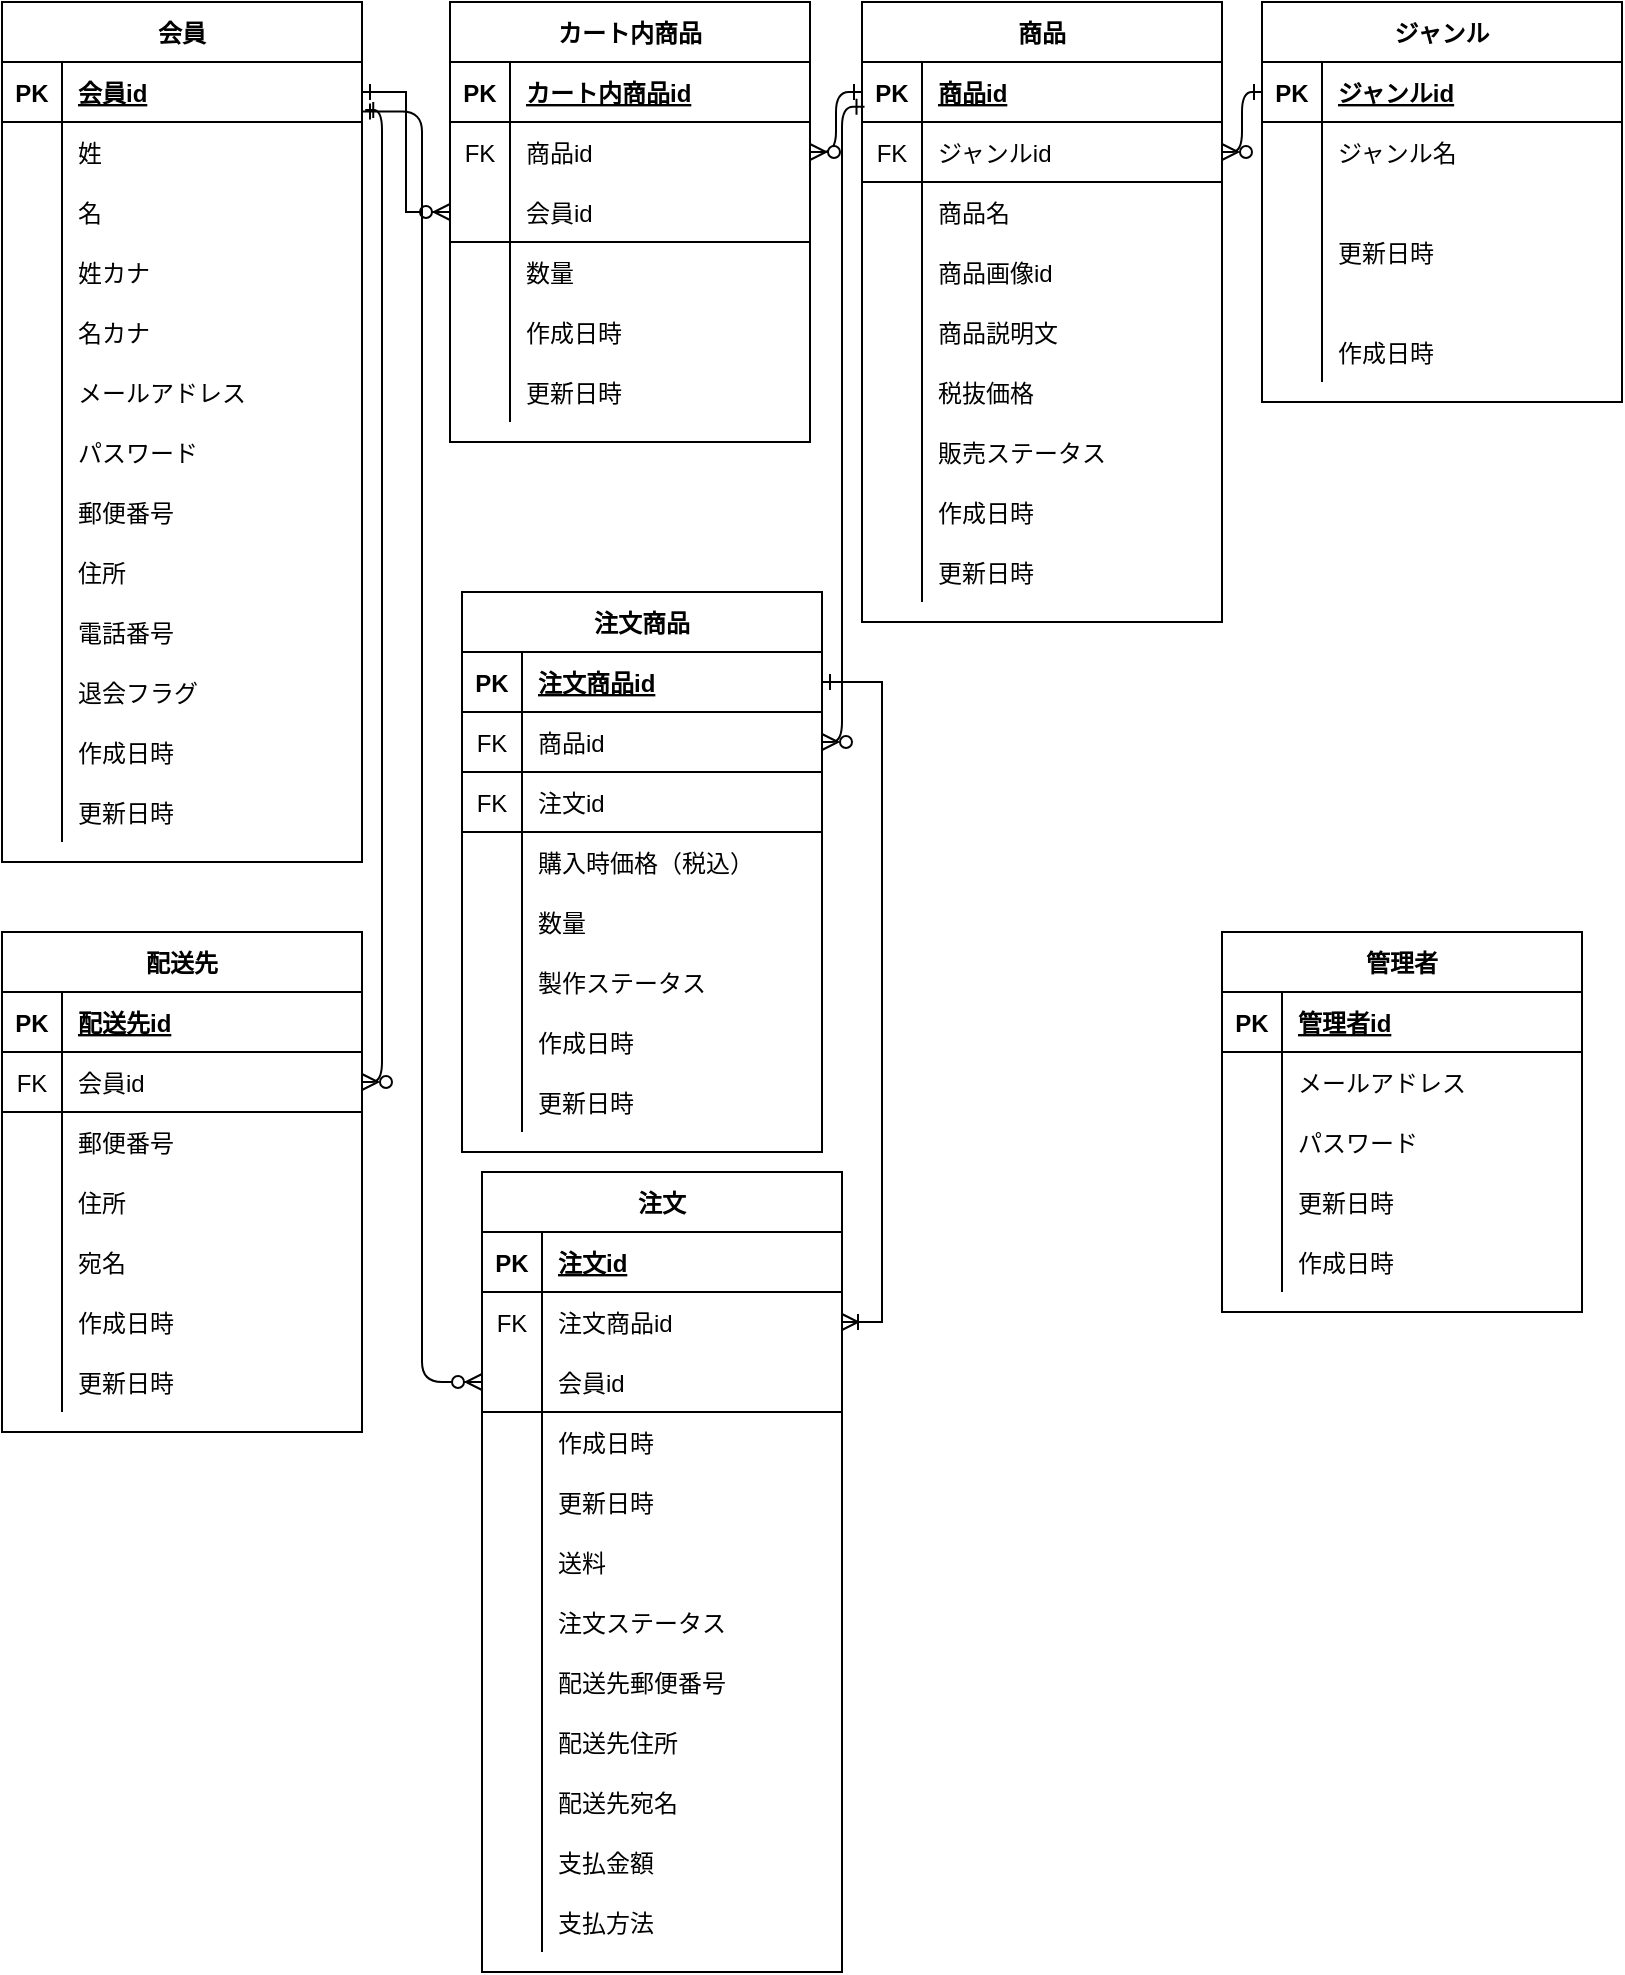 <mxfile version="14.8.6" type="github">
  <diagram id="K5lIXUT32p8uXnv0bPLn" name="Page-1">
    <mxGraphModel dx="1038" dy="547" grid="1" gridSize="10" guides="1" tooltips="1" connect="1" arrows="1" fold="1" page="1" pageScale="1" pageWidth="827" pageHeight="1169" math="0" shadow="0">
      <root>
        <mxCell id="0" />
        <mxCell id="1" parent="0" />
        <mxCell id="VPEwx-q7KFhS5goN6XgM-53" value="会員" style="shape=table;startSize=30;container=1;collapsible=1;childLayout=tableLayout;fixedRows=1;rowLines=0;fontStyle=1;align=center;resizeLast=1;" parent="1" vertex="1">
          <mxGeometry x="10" y="25" width="180" height="430" as="geometry" />
        </mxCell>
        <mxCell id="VPEwx-q7KFhS5goN6XgM-54" value="" style="shape=partialRectangle;collapsible=0;dropTarget=0;pointerEvents=0;fillColor=none;top=0;left=0;bottom=1;right=0;points=[[0,0.5],[1,0.5]];portConstraint=eastwest;" parent="VPEwx-q7KFhS5goN6XgM-53" vertex="1">
          <mxGeometry y="30" width="180" height="30" as="geometry" />
        </mxCell>
        <mxCell id="VPEwx-q7KFhS5goN6XgM-55" value="PK" style="shape=partialRectangle;connectable=0;fillColor=none;top=0;left=0;bottom=0;right=0;fontStyle=1;overflow=hidden;" parent="VPEwx-q7KFhS5goN6XgM-54" vertex="1">
          <mxGeometry width="30" height="30" as="geometry" />
        </mxCell>
        <mxCell id="VPEwx-q7KFhS5goN6XgM-56" value="会員id" style="shape=partialRectangle;connectable=0;fillColor=none;top=0;left=0;bottom=0;right=0;align=left;spacingLeft=6;fontStyle=5;overflow=hidden;" parent="VPEwx-q7KFhS5goN6XgM-54" vertex="1">
          <mxGeometry x="30" width="150" height="30" as="geometry" />
        </mxCell>
        <mxCell id="VPEwx-q7KFhS5goN6XgM-57" value="" style="shape=partialRectangle;collapsible=0;dropTarget=0;pointerEvents=0;fillColor=none;top=0;left=0;bottom=0;right=0;points=[[0,0.5],[1,0.5]];portConstraint=eastwest;" parent="VPEwx-q7KFhS5goN6XgM-53" vertex="1">
          <mxGeometry y="60" width="180" height="30" as="geometry" />
        </mxCell>
        <mxCell id="VPEwx-q7KFhS5goN6XgM-58" value="" style="shape=partialRectangle;connectable=0;fillColor=none;top=0;left=0;bottom=0;right=0;editable=1;overflow=hidden;" parent="VPEwx-q7KFhS5goN6XgM-57" vertex="1">
          <mxGeometry width="30" height="30" as="geometry" />
        </mxCell>
        <mxCell id="VPEwx-q7KFhS5goN6XgM-59" value="姓" style="shape=partialRectangle;connectable=0;fillColor=none;top=0;left=0;bottom=0;right=0;align=left;spacingLeft=6;overflow=hidden;" parent="VPEwx-q7KFhS5goN6XgM-57" vertex="1">
          <mxGeometry x="30" width="150" height="30" as="geometry" />
        </mxCell>
        <mxCell id="VPEwx-q7KFhS5goN6XgM-60" value="" style="shape=partialRectangle;collapsible=0;dropTarget=0;pointerEvents=0;fillColor=none;top=0;left=0;bottom=0;right=0;points=[[0,0.5],[1,0.5]];portConstraint=eastwest;" parent="VPEwx-q7KFhS5goN6XgM-53" vertex="1">
          <mxGeometry y="90" width="180" height="30" as="geometry" />
        </mxCell>
        <mxCell id="VPEwx-q7KFhS5goN6XgM-61" value="" style="shape=partialRectangle;connectable=0;fillColor=none;top=0;left=0;bottom=0;right=0;editable=1;overflow=hidden;" parent="VPEwx-q7KFhS5goN6XgM-60" vertex="1">
          <mxGeometry width="30" height="30" as="geometry" />
        </mxCell>
        <mxCell id="VPEwx-q7KFhS5goN6XgM-62" value="名" style="shape=partialRectangle;connectable=0;fillColor=none;top=0;left=0;bottom=0;right=0;align=left;spacingLeft=6;overflow=hidden;" parent="VPEwx-q7KFhS5goN6XgM-60" vertex="1">
          <mxGeometry x="30" width="150" height="30" as="geometry" />
        </mxCell>
        <mxCell id="VPEwx-q7KFhS5goN6XgM-44" value="" style="shape=partialRectangle;collapsible=0;dropTarget=0;pointerEvents=0;fillColor=none;top=0;left=0;bottom=0;right=0;points=[[0,0.5],[1,0.5]];portConstraint=eastwest;" parent="VPEwx-q7KFhS5goN6XgM-53" vertex="1">
          <mxGeometry y="120" width="180" height="30" as="geometry" />
        </mxCell>
        <mxCell id="VPEwx-q7KFhS5goN6XgM-45" value="" style="shape=partialRectangle;connectable=0;fillColor=none;top=0;left=0;bottom=0;right=0;editable=1;overflow=hidden;" parent="VPEwx-q7KFhS5goN6XgM-44" vertex="1">
          <mxGeometry width="30" height="30" as="geometry" />
        </mxCell>
        <mxCell id="VPEwx-q7KFhS5goN6XgM-46" value="姓カナ" style="shape=partialRectangle;connectable=0;fillColor=none;top=0;left=0;bottom=0;right=0;align=left;spacingLeft=6;overflow=hidden;" parent="VPEwx-q7KFhS5goN6XgM-44" vertex="1">
          <mxGeometry x="30" width="150" height="30" as="geometry" />
        </mxCell>
        <mxCell id="VPEwx-q7KFhS5goN6XgM-47" value="" style="shape=partialRectangle;collapsible=0;dropTarget=0;pointerEvents=0;fillColor=none;top=0;left=0;bottom=0;right=0;points=[[0,0.5],[1,0.5]];portConstraint=eastwest;" parent="VPEwx-q7KFhS5goN6XgM-53" vertex="1">
          <mxGeometry y="150" width="180" height="30" as="geometry" />
        </mxCell>
        <mxCell id="VPEwx-q7KFhS5goN6XgM-48" value="" style="shape=partialRectangle;connectable=0;fillColor=none;top=0;left=0;bottom=0;right=0;editable=1;overflow=hidden;" parent="VPEwx-q7KFhS5goN6XgM-47" vertex="1">
          <mxGeometry width="30" height="30" as="geometry" />
        </mxCell>
        <mxCell id="VPEwx-q7KFhS5goN6XgM-49" value="名カナ" style="shape=partialRectangle;connectable=0;fillColor=none;top=0;left=0;bottom=0;right=0;align=left;spacingLeft=6;overflow=hidden;" parent="VPEwx-q7KFhS5goN6XgM-47" vertex="1">
          <mxGeometry x="30" width="150" height="30" as="geometry" />
        </mxCell>
        <mxCell id="VPEwx-q7KFhS5goN6XgM-50" value="" style="shape=partialRectangle;collapsible=0;dropTarget=0;pointerEvents=0;fillColor=none;top=0;left=0;bottom=0;right=0;points=[[0,0.5],[1,0.5]];portConstraint=eastwest;" parent="VPEwx-q7KFhS5goN6XgM-53" vertex="1">
          <mxGeometry y="180" width="180" height="30" as="geometry" />
        </mxCell>
        <mxCell id="VPEwx-q7KFhS5goN6XgM-51" value="" style="shape=partialRectangle;connectable=0;fillColor=none;top=0;left=0;bottom=0;right=0;editable=1;overflow=hidden;" parent="VPEwx-q7KFhS5goN6XgM-50" vertex="1">
          <mxGeometry width="30" height="30" as="geometry" />
        </mxCell>
        <mxCell id="VPEwx-q7KFhS5goN6XgM-52" value="メールアドレス" style="shape=partialRectangle;connectable=0;fillColor=none;top=0;left=0;bottom=0;right=0;align=left;spacingLeft=6;overflow=hidden;" parent="VPEwx-q7KFhS5goN6XgM-50" vertex="1">
          <mxGeometry x="30" width="150" height="30" as="geometry" />
        </mxCell>
        <mxCell id="VPEwx-q7KFhS5goN6XgM-218" style="shape=partialRectangle;collapsible=0;dropTarget=0;pointerEvents=0;fillColor=none;top=0;left=0;bottom=0;right=0;points=[[0,0.5],[1,0.5]];portConstraint=eastwest;" parent="VPEwx-q7KFhS5goN6XgM-53" vertex="1">
          <mxGeometry y="210" width="180" height="30" as="geometry" />
        </mxCell>
        <mxCell id="VPEwx-q7KFhS5goN6XgM-219" style="shape=partialRectangle;connectable=0;fillColor=none;top=0;left=0;bottom=0;right=0;editable=1;overflow=hidden;" parent="VPEwx-q7KFhS5goN6XgM-218" vertex="1">
          <mxGeometry width="30" height="30" as="geometry" />
        </mxCell>
        <mxCell id="VPEwx-q7KFhS5goN6XgM-220" value="パスワード" style="shape=partialRectangle;connectable=0;fillColor=none;top=0;left=0;bottom=0;right=0;align=left;spacingLeft=6;overflow=hidden;" parent="VPEwx-q7KFhS5goN6XgM-218" vertex="1">
          <mxGeometry x="30" width="150" height="30" as="geometry" />
        </mxCell>
        <mxCell id="VPEwx-q7KFhS5goN6XgM-215" style="shape=partialRectangle;collapsible=0;dropTarget=0;pointerEvents=0;fillColor=none;top=0;left=0;bottom=0;right=0;points=[[0,0.5],[1,0.5]];portConstraint=eastwest;" parent="VPEwx-q7KFhS5goN6XgM-53" vertex="1">
          <mxGeometry y="240" width="180" height="30" as="geometry" />
        </mxCell>
        <mxCell id="VPEwx-q7KFhS5goN6XgM-216" style="shape=partialRectangle;connectable=0;fillColor=none;top=0;left=0;bottom=0;right=0;editable=1;overflow=hidden;" parent="VPEwx-q7KFhS5goN6XgM-215" vertex="1">
          <mxGeometry width="30" height="30" as="geometry" />
        </mxCell>
        <mxCell id="VPEwx-q7KFhS5goN6XgM-217" value="郵便番号" style="shape=partialRectangle;connectable=0;fillColor=none;top=0;left=0;bottom=0;right=0;align=left;spacingLeft=6;overflow=hidden;" parent="VPEwx-q7KFhS5goN6XgM-215" vertex="1">
          <mxGeometry x="30" width="150" height="30" as="geometry" />
        </mxCell>
        <mxCell id="VPEwx-q7KFhS5goN6XgM-212" style="shape=partialRectangle;collapsible=0;dropTarget=0;pointerEvents=0;fillColor=none;top=0;left=0;bottom=0;right=0;points=[[0,0.5],[1,0.5]];portConstraint=eastwest;" parent="VPEwx-q7KFhS5goN6XgM-53" vertex="1">
          <mxGeometry y="270" width="180" height="30" as="geometry" />
        </mxCell>
        <mxCell id="VPEwx-q7KFhS5goN6XgM-213" style="shape=partialRectangle;connectable=0;fillColor=none;top=0;left=0;bottom=0;right=0;editable=1;overflow=hidden;" parent="VPEwx-q7KFhS5goN6XgM-212" vertex="1">
          <mxGeometry width="30" height="30" as="geometry" />
        </mxCell>
        <mxCell id="VPEwx-q7KFhS5goN6XgM-214" value="住所" style="shape=partialRectangle;connectable=0;fillColor=none;top=0;left=0;bottom=0;right=0;align=left;spacingLeft=6;overflow=hidden;" parent="VPEwx-q7KFhS5goN6XgM-212" vertex="1">
          <mxGeometry x="30" width="150" height="30" as="geometry" />
        </mxCell>
        <mxCell id="VPEwx-q7KFhS5goN6XgM-221" style="shape=partialRectangle;collapsible=0;dropTarget=0;pointerEvents=0;fillColor=none;top=0;left=0;bottom=0;right=0;points=[[0,0.5],[1,0.5]];portConstraint=eastwest;" parent="VPEwx-q7KFhS5goN6XgM-53" vertex="1">
          <mxGeometry y="300" width="180" height="30" as="geometry" />
        </mxCell>
        <mxCell id="VPEwx-q7KFhS5goN6XgM-222" style="shape=partialRectangle;connectable=0;fillColor=none;top=0;left=0;bottom=0;right=0;editable=1;overflow=hidden;" parent="VPEwx-q7KFhS5goN6XgM-221" vertex="1">
          <mxGeometry width="30" height="30" as="geometry" />
        </mxCell>
        <mxCell id="VPEwx-q7KFhS5goN6XgM-223" value="電話番号" style="shape=partialRectangle;connectable=0;fillColor=none;top=0;left=0;bottom=0;right=0;align=left;spacingLeft=6;overflow=hidden;" parent="VPEwx-q7KFhS5goN6XgM-221" vertex="1">
          <mxGeometry x="30" width="150" height="30" as="geometry" />
        </mxCell>
        <mxCell id="VPEwx-q7KFhS5goN6XgM-63" value="" style="shape=partialRectangle;collapsible=0;dropTarget=0;pointerEvents=0;fillColor=none;top=0;left=0;bottom=0;right=0;points=[[0,0.5],[1,0.5]];portConstraint=eastwest;" parent="VPEwx-q7KFhS5goN6XgM-53" vertex="1">
          <mxGeometry y="330" width="180" height="30" as="geometry" />
        </mxCell>
        <mxCell id="VPEwx-q7KFhS5goN6XgM-64" value="" style="shape=partialRectangle;connectable=0;fillColor=none;top=0;left=0;bottom=0;right=0;editable=1;overflow=hidden;" parent="VPEwx-q7KFhS5goN6XgM-63" vertex="1">
          <mxGeometry width="30" height="30" as="geometry" />
        </mxCell>
        <mxCell id="VPEwx-q7KFhS5goN6XgM-65" value="退会フラグ" style="shape=partialRectangle;connectable=0;fillColor=none;top=0;left=0;bottom=0;right=0;align=left;spacingLeft=6;overflow=hidden;" parent="VPEwx-q7KFhS5goN6XgM-63" vertex="1">
          <mxGeometry x="30" width="150" height="30" as="geometry" />
        </mxCell>
        <mxCell id="VPEwx-q7KFhS5goN6XgM-224" style="shape=partialRectangle;collapsible=0;dropTarget=0;pointerEvents=0;fillColor=none;top=0;left=0;bottom=0;right=0;points=[[0,0.5],[1,0.5]];portConstraint=eastwest;" parent="VPEwx-q7KFhS5goN6XgM-53" vertex="1">
          <mxGeometry y="360" width="180" height="30" as="geometry" />
        </mxCell>
        <mxCell id="VPEwx-q7KFhS5goN6XgM-225" style="shape=partialRectangle;connectable=0;fillColor=none;top=0;left=0;bottom=0;right=0;editable=1;overflow=hidden;" parent="VPEwx-q7KFhS5goN6XgM-224" vertex="1">
          <mxGeometry width="30" height="30" as="geometry" />
        </mxCell>
        <mxCell id="VPEwx-q7KFhS5goN6XgM-226" value="作成日時" style="shape=partialRectangle;connectable=0;fillColor=none;top=0;left=0;bottom=0;right=0;align=left;spacingLeft=6;overflow=hidden;" parent="VPEwx-q7KFhS5goN6XgM-224" vertex="1">
          <mxGeometry x="30" width="150" height="30" as="geometry" />
        </mxCell>
        <mxCell id="VPEwx-q7KFhS5goN6XgM-227" style="shape=partialRectangle;collapsible=0;dropTarget=0;pointerEvents=0;fillColor=none;top=0;left=0;bottom=0;right=0;points=[[0,0.5],[1,0.5]];portConstraint=eastwest;" parent="VPEwx-q7KFhS5goN6XgM-53" vertex="1">
          <mxGeometry y="390" width="180" height="30" as="geometry" />
        </mxCell>
        <mxCell id="VPEwx-q7KFhS5goN6XgM-228" style="shape=partialRectangle;connectable=0;fillColor=none;top=0;left=0;bottom=0;right=0;editable=1;overflow=hidden;" parent="VPEwx-q7KFhS5goN6XgM-227" vertex="1">
          <mxGeometry width="30" height="30" as="geometry" />
        </mxCell>
        <mxCell id="VPEwx-q7KFhS5goN6XgM-229" value="更新日時" style="shape=partialRectangle;connectable=0;fillColor=none;top=0;left=0;bottom=0;right=0;align=left;spacingLeft=6;overflow=hidden;" parent="VPEwx-q7KFhS5goN6XgM-227" vertex="1">
          <mxGeometry x="30" width="150" height="30" as="geometry" />
        </mxCell>
        <mxCell id="VPEwx-q7KFhS5goN6XgM-105" value="配送先" style="shape=table;startSize=30;container=1;collapsible=1;childLayout=tableLayout;fixedRows=1;rowLines=0;fontStyle=1;align=center;resizeLast=1;" parent="1" vertex="1">
          <mxGeometry x="10" y="490" width="180" height="250" as="geometry" />
        </mxCell>
        <mxCell id="VPEwx-q7KFhS5goN6XgM-106" value="" style="shape=partialRectangle;collapsible=0;dropTarget=0;pointerEvents=0;fillColor=none;top=0;left=0;bottom=1;right=0;points=[[0,0.5],[1,0.5]];portConstraint=eastwest;" parent="VPEwx-q7KFhS5goN6XgM-105" vertex="1">
          <mxGeometry y="30" width="180" height="30" as="geometry" />
        </mxCell>
        <mxCell id="VPEwx-q7KFhS5goN6XgM-107" value="PK" style="shape=partialRectangle;connectable=0;fillColor=none;top=0;left=0;bottom=0;right=0;fontStyle=1;overflow=hidden;" parent="VPEwx-q7KFhS5goN6XgM-106" vertex="1">
          <mxGeometry width="30" height="30" as="geometry" />
        </mxCell>
        <mxCell id="VPEwx-q7KFhS5goN6XgM-108" value="配送先id" style="shape=partialRectangle;connectable=0;fillColor=none;top=0;left=0;bottom=0;right=0;align=left;spacingLeft=6;fontStyle=5;overflow=hidden;" parent="VPEwx-q7KFhS5goN6XgM-106" vertex="1">
          <mxGeometry x="30" width="150" height="30" as="geometry" />
        </mxCell>
        <mxCell id="VPEwx-q7KFhS5goN6XgM-240" value="" style="shape=partialRectangle;collapsible=0;dropTarget=0;pointerEvents=0;fillColor=none;top=0;left=0;bottom=1;right=0;points=[[0,0.5],[1,0.5]];portConstraint=eastwest;" parent="VPEwx-q7KFhS5goN6XgM-105" vertex="1">
          <mxGeometry y="60" width="180" height="30" as="geometry" />
        </mxCell>
        <mxCell id="VPEwx-q7KFhS5goN6XgM-241" value="FK" style="shape=partialRectangle;connectable=0;fillColor=none;top=0;left=0;bottom=0;right=0;fontStyle=0;overflow=hidden;" parent="VPEwx-q7KFhS5goN6XgM-240" vertex="1">
          <mxGeometry width="30" height="30" as="geometry" />
        </mxCell>
        <mxCell id="VPEwx-q7KFhS5goN6XgM-242" value="会員id" style="shape=partialRectangle;connectable=0;fillColor=none;top=0;left=0;bottom=0;right=0;align=left;spacingLeft=6;fontStyle=0;overflow=hidden;" parent="VPEwx-q7KFhS5goN6XgM-240" vertex="1">
          <mxGeometry x="30" width="150" height="30" as="geometry" />
        </mxCell>
        <mxCell id="VPEwx-q7KFhS5goN6XgM-243" value="" style="shape=partialRectangle;collapsible=0;dropTarget=0;pointerEvents=0;fillColor=none;top=0;left=0;bottom=0;right=0;points=[[0,0.5],[1,0.5]];portConstraint=eastwest;" parent="VPEwx-q7KFhS5goN6XgM-105" vertex="1">
          <mxGeometry y="90" width="180" height="30" as="geometry" />
        </mxCell>
        <mxCell id="VPEwx-q7KFhS5goN6XgM-244" value="" style="shape=partialRectangle;connectable=0;fillColor=none;top=0;left=0;bottom=0;right=0;editable=1;overflow=hidden;" parent="VPEwx-q7KFhS5goN6XgM-243" vertex="1">
          <mxGeometry width="30" height="30" as="geometry" />
        </mxCell>
        <mxCell id="VPEwx-q7KFhS5goN6XgM-245" value="郵便番号" style="shape=partialRectangle;connectable=0;fillColor=none;top=0;left=0;bottom=0;right=0;align=left;spacingLeft=6;overflow=hidden;" parent="VPEwx-q7KFhS5goN6XgM-243" vertex="1">
          <mxGeometry x="30" width="150" height="30" as="geometry" />
        </mxCell>
        <mxCell id="VPEwx-q7KFhS5goN6XgM-246" value="" style="shape=partialRectangle;collapsible=0;dropTarget=0;pointerEvents=0;fillColor=none;top=0;left=0;bottom=0;right=0;points=[[0,0.5],[1,0.5]];portConstraint=eastwest;" parent="VPEwx-q7KFhS5goN6XgM-105" vertex="1">
          <mxGeometry y="120" width="180" height="30" as="geometry" />
        </mxCell>
        <mxCell id="VPEwx-q7KFhS5goN6XgM-247" value="" style="shape=partialRectangle;connectable=0;fillColor=none;top=0;left=0;bottom=0;right=0;editable=1;overflow=hidden;" parent="VPEwx-q7KFhS5goN6XgM-246" vertex="1">
          <mxGeometry width="30" height="30" as="geometry" />
        </mxCell>
        <mxCell id="VPEwx-q7KFhS5goN6XgM-248" value="住所" style="shape=partialRectangle;connectable=0;fillColor=none;top=0;left=0;bottom=0;right=0;align=left;spacingLeft=6;overflow=hidden;" parent="VPEwx-q7KFhS5goN6XgM-246" vertex="1">
          <mxGeometry x="30" width="150" height="30" as="geometry" />
        </mxCell>
        <mxCell id="VPEwx-q7KFhS5goN6XgM-249" value="" style="shape=partialRectangle;collapsible=0;dropTarget=0;pointerEvents=0;fillColor=none;top=0;left=0;bottom=0;right=0;points=[[0,0.5],[1,0.5]];portConstraint=eastwest;" parent="VPEwx-q7KFhS5goN6XgM-105" vertex="1">
          <mxGeometry y="150" width="180" height="30" as="geometry" />
        </mxCell>
        <mxCell id="VPEwx-q7KFhS5goN6XgM-250" value="" style="shape=partialRectangle;connectable=0;fillColor=none;top=0;left=0;bottom=0;right=0;editable=1;overflow=hidden;" parent="VPEwx-q7KFhS5goN6XgM-249" vertex="1">
          <mxGeometry width="30" height="30" as="geometry" />
        </mxCell>
        <mxCell id="VPEwx-q7KFhS5goN6XgM-251" value="宛名" style="shape=partialRectangle;connectable=0;fillColor=none;top=0;left=0;bottom=0;right=0;align=left;spacingLeft=6;overflow=hidden;" parent="VPEwx-q7KFhS5goN6XgM-249" vertex="1">
          <mxGeometry x="30" width="150" height="30" as="geometry" />
        </mxCell>
        <mxCell id="VPEwx-q7KFhS5goN6XgM-112" value="" style="shape=partialRectangle;collapsible=0;dropTarget=0;pointerEvents=0;fillColor=none;top=0;left=0;bottom=0;right=0;points=[[0,0.5],[1,0.5]];portConstraint=eastwest;" parent="VPEwx-q7KFhS5goN6XgM-105" vertex="1">
          <mxGeometry y="180" width="180" height="30" as="geometry" />
        </mxCell>
        <mxCell id="VPEwx-q7KFhS5goN6XgM-113" value="" style="shape=partialRectangle;connectable=0;fillColor=none;top=0;left=0;bottom=0;right=0;editable=1;overflow=hidden;" parent="VPEwx-q7KFhS5goN6XgM-112" vertex="1">
          <mxGeometry width="30" height="30" as="geometry" />
        </mxCell>
        <mxCell id="VPEwx-q7KFhS5goN6XgM-114" value="作成日時" style="shape=partialRectangle;connectable=0;fillColor=none;top=0;left=0;bottom=0;right=0;align=left;spacingLeft=6;overflow=hidden;" parent="VPEwx-q7KFhS5goN6XgM-112" vertex="1">
          <mxGeometry x="30" width="150" height="30" as="geometry" />
        </mxCell>
        <mxCell id="VPEwx-q7KFhS5goN6XgM-115" value="" style="shape=partialRectangle;collapsible=0;dropTarget=0;pointerEvents=0;fillColor=none;top=0;left=0;bottom=0;right=0;points=[[0,0.5],[1,0.5]];portConstraint=eastwest;" parent="VPEwx-q7KFhS5goN6XgM-105" vertex="1">
          <mxGeometry y="210" width="180" height="30" as="geometry" />
        </mxCell>
        <mxCell id="VPEwx-q7KFhS5goN6XgM-116" value="" style="shape=partialRectangle;connectable=0;fillColor=none;top=0;left=0;bottom=0;right=0;editable=1;overflow=hidden;" parent="VPEwx-q7KFhS5goN6XgM-115" vertex="1">
          <mxGeometry width="30" height="30" as="geometry" />
        </mxCell>
        <mxCell id="VPEwx-q7KFhS5goN6XgM-117" value="更新日時" style="shape=partialRectangle;connectable=0;fillColor=none;top=0;left=0;bottom=0;right=0;align=left;spacingLeft=6;overflow=hidden;" parent="VPEwx-q7KFhS5goN6XgM-115" vertex="1">
          <mxGeometry x="30" width="150" height="30" as="geometry" />
        </mxCell>
        <mxCell id="VPEwx-q7KFhS5goN6XgM-131" value="管理者" style="shape=table;startSize=30;container=1;collapsible=1;childLayout=tableLayout;fixedRows=1;rowLines=0;fontStyle=1;align=center;resizeLast=1;" parent="1" vertex="1">
          <mxGeometry x="620" y="490" width="180" height="190" as="geometry" />
        </mxCell>
        <mxCell id="VPEwx-q7KFhS5goN6XgM-132" value="" style="shape=partialRectangle;collapsible=0;dropTarget=0;pointerEvents=0;fillColor=none;top=0;left=0;bottom=1;right=0;points=[[0,0.5],[1,0.5]];portConstraint=eastwest;" parent="VPEwx-q7KFhS5goN6XgM-131" vertex="1">
          <mxGeometry y="30" width="180" height="30" as="geometry" />
        </mxCell>
        <mxCell id="VPEwx-q7KFhS5goN6XgM-133" value="PK" style="shape=partialRectangle;connectable=0;fillColor=none;top=0;left=0;bottom=0;right=0;fontStyle=1;overflow=hidden;" parent="VPEwx-q7KFhS5goN6XgM-132" vertex="1">
          <mxGeometry width="30" height="30" as="geometry" />
        </mxCell>
        <mxCell id="VPEwx-q7KFhS5goN6XgM-134" value="管理者id" style="shape=partialRectangle;connectable=0;fillColor=none;top=0;left=0;bottom=0;right=0;align=left;spacingLeft=6;fontStyle=5;overflow=hidden;" parent="VPEwx-q7KFhS5goN6XgM-132" vertex="1">
          <mxGeometry x="30" width="150" height="30" as="geometry" />
        </mxCell>
        <mxCell id="VPEwx-q7KFhS5goN6XgM-135" value="" style="shape=partialRectangle;collapsible=0;dropTarget=0;pointerEvents=0;fillColor=none;top=0;left=0;bottom=0;right=0;points=[[0,0.5],[1,0.5]];portConstraint=eastwest;" parent="VPEwx-q7KFhS5goN6XgM-131" vertex="1">
          <mxGeometry y="60" width="180" height="30" as="geometry" />
        </mxCell>
        <mxCell id="VPEwx-q7KFhS5goN6XgM-136" value="" style="shape=partialRectangle;connectable=0;fillColor=none;top=0;left=0;bottom=0;right=0;editable=1;overflow=hidden;" parent="VPEwx-q7KFhS5goN6XgM-135" vertex="1">
          <mxGeometry width="30" height="30" as="geometry" />
        </mxCell>
        <mxCell id="VPEwx-q7KFhS5goN6XgM-137" value="メールアドレス" style="shape=partialRectangle;connectable=0;fillColor=none;top=0;left=0;bottom=0;right=0;align=left;spacingLeft=6;overflow=hidden;" parent="VPEwx-q7KFhS5goN6XgM-135" vertex="1">
          <mxGeometry x="30" width="150" height="30" as="geometry" />
        </mxCell>
        <mxCell id="VPEwx-q7KFhS5goN6XgM-138" value="" style="shape=partialRectangle;collapsible=0;dropTarget=0;pointerEvents=0;fillColor=none;top=0;left=0;bottom=0;right=0;points=[[0,0.5],[1,0.5]];portConstraint=eastwest;" parent="VPEwx-q7KFhS5goN6XgM-131" vertex="1">
          <mxGeometry y="90" width="180" height="30" as="geometry" />
        </mxCell>
        <mxCell id="VPEwx-q7KFhS5goN6XgM-139" value="" style="shape=partialRectangle;connectable=0;fillColor=none;top=0;left=0;bottom=0;right=0;editable=1;overflow=hidden;" parent="VPEwx-q7KFhS5goN6XgM-138" vertex="1">
          <mxGeometry width="30" height="30" as="geometry" />
        </mxCell>
        <mxCell id="VPEwx-q7KFhS5goN6XgM-140" value="パスワード" style="shape=partialRectangle;connectable=0;fillColor=none;top=0;left=0;bottom=0;right=0;align=left;spacingLeft=6;overflow=hidden;" parent="VPEwx-q7KFhS5goN6XgM-138" vertex="1">
          <mxGeometry x="30" width="150" height="30" as="geometry" />
        </mxCell>
        <mxCell id="VPEwx-q7KFhS5goN6XgM-141" value="" style="shape=partialRectangle;collapsible=0;dropTarget=0;pointerEvents=0;fillColor=none;top=0;left=0;bottom=0;right=0;points=[[0,0.5],[1,0.5]];portConstraint=eastwest;" parent="VPEwx-q7KFhS5goN6XgM-131" vertex="1">
          <mxGeometry y="120" width="180" height="30" as="geometry" />
        </mxCell>
        <mxCell id="VPEwx-q7KFhS5goN6XgM-142" value="" style="shape=partialRectangle;connectable=0;fillColor=none;top=0;left=0;bottom=0;right=0;editable=1;overflow=hidden;" parent="VPEwx-q7KFhS5goN6XgM-141" vertex="1">
          <mxGeometry width="30" height="30" as="geometry" />
        </mxCell>
        <mxCell id="VPEwx-q7KFhS5goN6XgM-143" value="更新日時" style="shape=partialRectangle;connectable=0;fillColor=none;top=0;left=0;bottom=0;right=0;align=left;spacingLeft=6;overflow=hidden;" parent="VPEwx-q7KFhS5goN6XgM-141" vertex="1">
          <mxGeometry x="30" width="150" height="30" as="geometry" />
        </mxCell>
        <mxCell id="VPEwx-q7KFhS5goN6XgM-236" style="shape=partialRectangle;collapsible=0;dropTarget=0;pointerEvents=0;fillColor=none;top=0;left=0;bottom=0;right=0;points=[[0,0.5],[1,0.5]];portConstraint=eastwest;" parent="VPEwx-q7KFhS5goN6XgM-131" vertex="1">
          <mxGeometry y="150" width="180" height="30" as="geometry" />
        </mxCell>
        <mxCell id="VPEwx-q7KFhS5goN6XgM-237" style="shape=partialRectangle;connectable=0;fillColor=none;top=0;left=0;bottom=0;right=0;editable=1;overflow=hidden;" parent="VPEwx-q7KFhS5goN6XgM-236" vertex="1">
          <mxGeometry width="30" height="30" as="geometry" />
        </mxCell>
        <mxCell id="VPEwx-q7KFhS5goN6XgM-238" value="作成日時" style="shape=partialRectangle;connectable=0;fillColor=none;top=0;left=0;bottom=0;right=0;align=left;spacingLeft=6;overflow=hidden;" parent="VPEwx-q7KFhS5goN6XgM-236" vertex="1">
          <mxGeometry x="30" width="150" height="30" as="geometry" />
        </mxCell>
        <mxCell id="VPEwx-q7KFhS5goN6XgM-157" value="注文" style="shape=table;startSize=30;container=1;collapsible=1;childLayout=tableLayout;fixedRows=1;rowLines=0;fontStyle=1;align=center;resizeLast=1;" parent="1" vertex="1">
          <mxGeometry x="250" y="610" width="180" height="400" as="geometry" />
        </mxCell>
        <mxCell id="VPEwx-q7KFhS5goN6XgM-158" value="" style="shape=partialRectangle;collapsible=0;dropTarget=0;pointerEvents=0;fillColor=none;top=0;left=0;bottom=1;right=0;points=[[0,0.5],[1,0.5]];portConstraint=eastwest;" parent="VPEwx-q7KFhS5goN6XgM-157" vertex="1">
          <mxGeometry y="30" width="180" height="30" as="geometry" />
        </mxCell>
        <mxCell id="VPEwx-q7KFhS5goN6XgM-159" value="PK" style="shape=partialRectangle;connectable=0;fillColor=none;top=0;left=0;bottom=0;right=0;fontStyle=1;overflow=hidden;" parent="VPEwx-q7KFhS5goN6XgM-158" vertex="1">
          <mxGeometry width="30" height="30" as="geometry" />
        </mxCell>
        <mxCell id="VPEwx-q7KFhS5goN6XgM-160" value="注文id" style="shape=partialRectangle;connectable=0;fillColor=none;top=0;left=0;bottom=0;right=0;align=left;spacingLeft=6;fontStyle=5;overflow=hidden;" parent="VPEwx-q7KFhS5goN6XgM-158" vertex="1">
          <mxGeometry x="30" width="150" height="30" as="geometry" />
        </mxCell>
        <mxCell id="VPEwx-q7KFhS5goN6XgM-268" style="shape=partialRectangle;collapsible=0;dropTarget=0;pointerEvents=0;fillColor=none;top=0;left=0;bottom=0;right=0;points=[[0,0.5],[1,0.5]];portConstraint=eastwest;" parent="VPEwx-q7KFhS5goN6XgM-157" vertex="1">
          <mxGeometry y="60" width="180" height="30" as="geometry" />
        </mxCell>
        <mxCell id="VPEwx-q7KFhS5goN6XgM-269" value="FK" style="shape=partialRectangle;connectable=0;fillColor=none;top=0;left=0;bottom=0;right=0;editable=1;overflow=hidden;fontStyle=0" parent="VPEwx-q7KFhS5goN6XgM-268" vertex="1">
          <mxGeometry width="30" height="30" as="geometry" />
        </mxCell>
        <mxCell id="VPEwx-q7KFhS5goN6XgM-270" value="注文商品id" style="shape=partialRectangle;connectable=0;fillColor=none;top=0;left=0;bottom=0;right=0;align=left;spacingLeft=6;overflow=hidden;" parent="VPEwx-q7KFhS5goN6XgM-268" vertex="1">
          <mxGeometry x="30" width="150" height="30" as="geometry" />
        </mxCell>
        <mxCell id="VPEwx-q7KFhS5goN6XgM-293" value="" style="shape=partialRectangle;collapsible=0;dropTarget=0;pointerEvents=0;fillColor=none;top=0;left=0;bottom=1;right=0;points=[[0,0.5],[1,0.5]];portConstraint=eastwest;" parent="VPEwx-q7KFhS5goN6XgM-157" vertex="1">
          <mxGeometry y="90" width="180" height="30" as="geometry" />
        </mxCell>
        <mxCell id="VPEwx-q7KFhS5goN6XgM-294" value="" style="shape=partialRectangle;connectable=0;fillColor=none;top=0;left=0;bottom=0;right=0;fontStyle=1;overflow=hidden;" parent="VPEwx-q7KFhS5goN6XgM-293" vertex="1">
          <mxGeometry width="30" height="30" as="geometry" />
        </mxCell>
        <mxCell id="VPEwx-q7KFhS5goN6XgM-295" value="会員id" style="shape=partialRectangle;connectable=0;fillColor=none;top=0;left=0;bottom=0;right=0;align=left;spacingLeft=6;fontStyle=0;overflow=hidden;" parent="VPEwx-q7KFhS5goN6XgM-293" vertex="1">
          <mxGeometry x="30" width="150" height="30" as="geometry" />
        </mxCell>
        <mxCell id="VPEwx-q7KFhS5goN6XgM-305" style="shape=partialRectangle;collapsible=0;dropTarget=0;pointerEvents=0;fillColor=none;top=0;left=0;bottom=0;right=0;points=[[0,0.5],[1,0.5]];portConstraint=eastwest;" parent="VPEwx-q7KFhS5goN6XgM-157" vertex="1">
          <mxGeometry y="120" width="180" height="30" as="geometry" />
        </mxCell>
        <mxCell id="VPEwx-q7KFhS5goN6XgM-306" style="shape=partialRectangle;connectable=0;fillColor=none;top=0;left=0;bottom=0;right=0;editable=1;overflow=hidden;" parent="VPEwx-q7KFhS5goN6XgM-305" vertex="1">
          <mxGeometry width="30" height="30" as="geometry" />
        </mxCell>
        <mxCell id="VPEwx-q7KFhS5goN6XgM-307" value="作成日時" style="shape=partialRectangle;connectable=0;fillColor=none;top=0;left=0;bottom=0;right=0;align=left;spacingLeft=6;overflow=hidden;" parent="VPEwx-q7KFhS5goN6XgM-305" vertex="1">
          <mxGeometry x="30" width="150" height="30" as="geometry" />
        </mxCell>
        <mxCell id="VPEwx-q7KFhS5goN6XgM-308" style="shape=partialRectangle;collapsible=0;dropTarget=0;pointerEvents=0;fillColor=none;top=0;left=0;bottom=0;right=0;points=[[0,0.5],[1,0.5]];portConstraint=eastwest;" parent="VPEwx-q7KFhS5goN6XgM-157" vertex="1">
          <mxGeometry y="150" width="180" height="30" as="geometry" />
        </mxCell>
        <mxCell id="VPEwx-q7KFhS5goN6XgM-309" style="shape=partialRectangle;connectable=0;fillColor=none;top=0;left=0;bottom=0;right=0;editable=1;overflow=hidden;" parent="VPEwx-q7KFhS5goN6XgM-308" vertex="1">
          <mxGeometry width="30" height="30" as="geometry" />
        </mxCell>
        <mxCell id="VPEwx-q7KFhS5goN6XgM-310" value="更新日時" style="shape=partialRectangle;connectable=0;fillColor=none;top=0;left=0;bottom=0;right=0;align=left;spacingLeft=6;overflow=hidden;" parent="VPEwx-q7KFhS5goN6XgM-308" vertex="1">
          <mxGeometry x="30" width="150" height="30" as="geometry" />
        </mxCell>
        <mxCell id="XpV1KBTKXz0XhC7y-PUt-13" style="shape=partialRectangle;collapsible=0;dropTarget=0;pointerEvents=0;fillColor=none;top=0;left=0;bottom=0;right=0;points=[[0,0.5],[1,0.5]];portConstraint=eastwest;" parent="VPEwx-q7KFhS5goN6XgM-157" vertex="1">
          <mxGeometry y="180" width="180" height="30" as="geometry" />
        </mxCell>
        <mxCell id="XpV1KBTKXz0XhC7y-PUt-14" style="shape=partialRectangle;connectable=0;fillColor=none;top=0;left=0;bottom=0;right=0;editable=1;overflow=hidden;" parent="XpV1KBTKXz0XhC7y-PUt-13" vertex="1">
          <mxGeometry width="30" height="30" as="geometry" />
        </mxCell>
        <mxCell id="XpV1KBTKXz0XhC7y-PUt-15" value="送料" style="shape=partialRectangle;connectable=0;fillColor=none;top=0;left=0;bottom=0;right=0;align=left;spacingLeft=6;overflow=hidden;" parent="XpV1KBTKXz0XhC7y-PUt-13" vertex="1">
          <mxGeometry x="30" width="150" height="30" as="geometry" />
        </mxCell>
        <mxCell id="VPEwx-q7KFhS5goN6XgM-338" style="shape=partialRectangle;collapsible=0;dropTarget=0;pointerEvents=0;fillColor=none;top=0;left=0;bottom=0;right=0;points=[[0,0.5],[1,0.5]];portConstraint=eastwest;" parent="VPEwx-q7KFhS5goN6XgM-157" vertex="1">
          <mxGeometry y="210" width="180" height="30" as="geometry" />
        </mxCell>
        <mxCell id="VPEwx-q7KFhS5goN6XgM-339" style="shape=partialRectangle;connectable=0;fillColor=none;top=0;left=0;bottom=0;right=0;editable=1;overflow=hidden;" parent="VPEwx-q7KFhS5goN6XgM-338" vertex="1">
          <mxGeometry width="30" height="30" as="geometry" />
        </mxCell>
        <mxCell id="VPEwx-q7KFhS5goN6XgM-340" value="注文ステータス" style="shape=partialRectangle;connectable=0;fillColor=none;top=0;left=0;bottom=0;right=0;align=left;spacingLeft=6;overflow=hidden;" parent="VPEwx-q7KFhS5goN6XgM-338" vertex="1">
          <mxGeometry x="30" width="150" height="30" as="geometry" />
        </mxCell>
        <mxCell id="XpV1KBTKXz0XhC7y-PUt-33" style="shape=partialRectangle;collapsible=0;dropTarget=0;pointerEvents=0;fillColor=none;top=0;left=0;bottom=0;right=0;points=[[0,0.5],[1,0.5]];portConstraint=eastwest;" parent="VPEwx-q7KFhS5goN6XgM-157" vertex="1">
          <mxGeometry y="240" width="180" height="30" as="geometry" />
        </mxCell>
        <mxCell id="XpV1KBTKXz0XhC7y-PUt-34" style="shape=partialRectangle;connectable=0;fillColor=none;top=0;left=0;bottom=0;right=0;editable=1;overflow=hidden;" parent="XpV1KBTKXz0XhC7y-PUt-33" vertex="1">
          <mxGeometry width="30" height="30" as="geometry" />
        </mxCell>
        <mxCell id="XpV1KBTKXz0XhC7y-PUt-35" value="配送先郵便番号" style="shape=partialRectangle;connectable=0;fillColor=none;top=0;left=0;bottom=0;right=0;align=left;spacingLeft=6;overflow=hidden;" parent="XpV1KBTKXz0XhC7y-PUt-33" vertex="1">
          <mxGeometry x="30" width="150" height="30" as="geometry" />
        </mxCell>
        <mxCell id="XpV1KBTKXz0XhC7y-PUt-27" style="shape=partialRectangle;collapsible=0;dropTarget=0;pointerEvents=0;fillColor=none;top=0;left=0;bottom=0;right=0;points=[[0,0.5],[1,0.5]];portConstraint=eastwest;" parent="VPEwx-q7KFhS5goN6XgM-157" vertex="1">
          <mxGeometry y="270" width="180" height="30" as="geometry" />
        </mxCell>
        <mxCell id="XpV1KBTKXz0XhC7y-PUt-28" style="shape=partialRectangle;connectable=0;fillColor=none;top=0;left=0;bottom=0;right=0;editable=1;overflow=hidden;" parent="XpV1KBTKXz0XhC7y-PUt-27" vertex="1">
          <mxGeometry width="30" height="30" as="geometry" />
        </mxCell>
        <mxCell id="XpV1KBTKXz0XhC7y-PUt-29" value="配送先住所" style="shape=partialRectangle;connectable=0;fillColor=none;top=0;left=0;bottom=0;right=0;align=left;spacingLeft=6;overflow=hidden;" parent="XpV1KBTKXz0XhC7y-PUt-27" vertex="1">
          <mxGeometry x="30" width="150" height="30" as="geometry" />
        </mxCell>
        <mxCell id="XpV1KBTKXz0XhC7y-PUt-24" style="shape=partialRectangle;collapsible=0;dropTarget=0;pointerEvents=0;fillColor=none;top=0;left=0;bottom=0;right=0;points=[[0,0.5],[1,0.5]];portConstraint=eastwest;" parent="VPEwx-q7KFhS5goN6XgM-157" vertex="1">
          <mxGeometry y="300" width="180" height="30" as="geometry" />
        </mxCell>
        <mxCell id="XpV1KBTKXz0XhC7y-PUt-25" style="shape=partialRectangle;connectable=0;fillColor=none;top=0;left=0;bottom=0;right=0;editable=1;overflow=hidden;" parent="XpV1KBTKXz0XhC7y-PUt-24" vertex="1">
          <mxGeometry width="30" height="30" as="geometry" />
        </mxCell>
        <mxCell id="XpV1KBTKXz0XhC7y-PUt-26" value="配送先宛名" style="shape=partialRectangle;connectable=0;fillColor=none;top=0;left=0;bottom=0;right=0;align=left;spacingLeft=6;overflow=hidden;" parent="XpV1KBTKXz0XhC7y-PUt-24" vertex="1">
          <mxGeometry x="30" width="150" height="30" as="geometry" />
        </mxCell>
        <mxCell id="VPEwx-q7KFhS5goN6XgM-161" value="" style="shape=partialRectangle;collapsible=0;dropTarget=0;pointerEvents=0;fillColor=none;top=0;left=0;bottom=0;right=0;points=[[0,0.5],[1,0.5]];portConstraint=eastwest;" parent="VPEwx-q7KFhS5goN6XgM-157" vertex="1">
          <mxGeometry y="330" width="180" height="30" as="geometry" />
        </mxCell>
        <mxCell id="VPEwx-q7KFhS5goN6XgM-162" value="" style="shape=partialRectangle;connectable=0;fillColor=none;top=0;left=0;bottom=0;right=0;editable=1;overflow=hidden;" parent="VPEwx-q7KFhS5goN6XgM-161" vertex="1">
          <mxGeometry width="30" height="30" as="geometry" />
        </mxCell>
        <mxCell id="VPEwx-q7KFhS5goN6XgM-163" value="支払金額" style="shape=partialRectangle;connectable=0;fillColor=none;top=0;left=0;bottom=0;right=0;align=left;spacingLeft=6;overflow=hidden;" parent="VPEwx-q7KFhS5goN6XgM-161" vertex="1">
          <mxGeometry x="30" width="150" height="30" as="geometry" />
        </mxCell>
        <mxCell id="VPEwx-q7KFhS5goN6XgM-164" value="" style="shape=partialRectangle;collapsible=0;dropTarget=0;pointerEvents=0;fillColor=none;top=0;left=0;bottom=0;right=0;points=[[0,0.5],[1,0.5]];portConstraint=eastwest;" parent="VPEwx-q7KFhS5goN6XgM-157" vertex="1">
          <mxGeometry y="360" width="180" height="30" as="geometry" />
        </mxCell>
        <mxCell id="VPEwx-q7KFhS5goN6XgM-165" value="" style="shape=partialRectangle;connectable=0;fillColor=none;top=0;left=0;bottom=0;right=0;editable=1;overflow=hidden;" parent="VPEwx-q7KFhS5goN6XgM-164" vertex="1">
          <mxGeometry width="30" height="30" as="geometry" />
        </mxCell>
        <mxCell id="VPEwx-q7KFhS5goN6XgM-166" value="支払方法" style="shape=partialRectangle;connectable=0;fillColor=none;top=0;left=0;bottom=0;right=0;align=left;spacingLeft=6;overflow=hidden;" parent="VPEwx-q7KFhS5goN6XgM-164" vertex="1">
          <mxGeometry x="30" width="150" height="30" as="geometry" />
        </mxCell>
        <mxCell id="VPEwx-q7KFhS5goN6XgM-170" value="ジャンル" style="shape=table;startSize=30;container=1;collapsible=1;childLayout=tableLayout;fixedRows=1;rowLines=0;fontStyle=1;align=center;resizeLast=1;" parent="1" vertex="1">
          <mxGeometry x="640" y="25" width="180" height="200" as="geometry" />
        </mxCell>
        <mxCell id="VPEwx-q7KFhS5goN6XgM-171" value="" style="shape=partialRectangle;collapsible=0;dropTarget=0;pointerEvents=0;fillColor=none;top=0;left=0;bottom=1;right=0;points=[[0,0.5],[1,0.5]];portConstraint=eastwest;" parent="VPEwx-q7KFhS5goN6XgM-170" vertex="1">
          <mxGeometry y="30" width="180" height="30" as="geometry" />
        </mxCell>
        <mxCell id="VPEwx-q7KFhS5goN6XgM-172" value="PK" style="shape=partialRectangle;connectable=0;fillColor=none;top=0;left=0;bottom=0;right=0;fontStyle=1;overflow=hidden;" parent="VPEwx-q7KFhS5goN6XgM-171" vertex="1">
          <mxGeometry width="30" height="30" as="geometry" />
        </mxCell>
        <mxCell id="VPEwx-q7KFhS5goN6XgM-173" value="ジャンルid" style="shape=partialRectangle;connectable=0;fillColor=none;top=0;left=0;bottom=0;right=0;align=left;spacingLeft=6;fontStyle=5;overflow=hidden;" parent="VPEwx-q7KFhS5goN6XgM-171" vertex="1">
          <mxGeometry x="30" width="150" height="30" as="geometry" />
        </mxCell>
        <mxCell id="VPEwx-q7KFhS5goN6XgM-174" value="" style="shape=partialRectangle;collapsible=0;dropTarget=0;pointerEvents=0;fillColor=none;top=0;left=0;bottom=0;right=0;points=[[0,0.5],[1,0.5]];portConstraint=eastwest;" parent="VPEwx-q7KFhS5goN6XgM-170" vertex="1">
          <mxGeometry y="60" width="180" height="30" as="geometry" />
        </mxCell>
        <mxCell id="VPEwx-q7KFhS5goN6XgM-175" value="" style="shape=partialRectangle;connectable=0;fillColor=none;top=0;left=0;bottom=0;right=0;editable=1;overflow=hidden;" parent="VPEwx-q7KFhS5goN6XgM-174" vertex="1">
          <mxGeometry width="30" height="30" as="geometry" />
        </mxCell>
        <mxCell id="VPEwx-q7KFhS5goN6XgM-176" value="ジャンル名" style="shape=partialRectangle;connectable=0;fillColor=none;top=0;left=0;bottom=0;right=0;align=left;spacingLeft=6;overflow=hidden;" parent="VPEwx-q7KFhS5goN6XgM-174" vertex="1">
          <mxGeometry x="30" width="150" height="30" as="geometry" />
        </mxCell>
        <mxCell id="VPEwx-q7KFhS5goN6XgM-177" value="" style="shape=partialRectangle;collapsible=0;dropTarget=0;pointerEvents=0;fillColor=none;top=0;left=0;bottom=0;right=0;points=[[0,0.5],[1,0.5]];portConstraint=eastwest;" parent="VPEwx-q7KFhS5goN6XgM-170" vertex="1">
          <mxGeometry y="90" width="180" height="70" as="geometry" />
        </mxCell>
        <mxCell id="VPEwx-q7KFhS5goN6XgM-178" value="" style="shape=partialRectangle;connectable=0;fillColor=none;top=0;left=0;bottom=0;right=0;editable=1;overflow=hidden;" parent="VPEwx-q7KFhS5goN6XgM-177" vertex="1">
          <mxGeometry width="30" height="70" as="geometry" />
        </mxCell>
        <mxCell id="VPEwx-q7KFhS5goN6XgM-179" value="更新日時" style="shape=partialRectangle;connectable=0;fillColor=none;top=0;left=0;bottom=0;right=0;align=left;spacingLeft=6;overflow=hidden;" parent="VPEwx-q7KFhS5goN6XgM-177" vertex="1">
          <mxGeometry x="30" width="150" height="70" as="geometry" />
        </mxCell>
        <mxCell id="VPEwx-q7KFhS5goN6XgM-180" value="" style="shape=partialRectangle;collapsible=0;dropTarget=0;pointerEvents=0;fillColor=none;top=0;left=0;bottom=0;right=0;points=[[0,0.5],[1,0.5]];portConstraint=eastwest;" parent="VPEwx-q7KFhS5goN6XgM-170" vertex="1">
          <mxGeometry y="160" width="180" height="30" as="geometry" />
        </mxCell>
        <mxCell id="VPEwx-q7KFhS5goN6XgM-181" value="" style="shape=partialRectangle;connectable=0;fillColor=none;top=0;left=0;bottom=0;right=0;editable=1;overflow=hidden;" parent="VPEwx-q7KFhS5goN6XgM-180" vertex="1">
          <mxGeometry width="30" height="30" as="geometry" />
        </mxCell>
        <mxCell id="VPEwx-q7KFhS5goN6XgM-182" value="作成日時" style="shape=partialRectangle;connectable=0;fillColor=none;top=0;left=0;bottom=0;right=0;align=left;spacingLeft=6;overflow=hidden;" parent="VPEwx-q7KFhS5goN6XgM-180" vertex="1">
          <mxGeometry x="30" width="150" height="30" as="geometry" />
        </mxCell>
        <mxCell id="VPEwx-q7KFhS5goN6XgM-183" value="商品" style="shape=table;startSize=30;container=1;collapsible=1;childLayout=tableLayout;fixedRows=1;rowLines=0;fontStyle=1;align=center;resizeLast=1;" parent="1" vertex="1">
          <mxGeometry x="440" y="25" width="180" height="310" as="geometry" />
        </mxCell>
        <mxCell id="VPEwx-q7KFhS5goN6XgM-184" value="" style="shape=partialRectangle;collapsible=0;dropTarget=0;pointerEvents=0;fillColor=none;top=0;left=0;bottom=1;right=0;points=[[0,0.5],[1,0.5]];portConstraint=eastwest;" parent="VPEwx-q7KFhS5goN6XgM-183" vertex="1">
          <mxGeometry y="30" width="180" height="30" as="geometry" />
        </mxCell>
        <mxCell id="VPEwx-q7KFhS5goN6XgM-185" value="PK" style="shape=partialRectangle;connectable=0;fillColor=none;top=0;left=0;bottom=0;right=0;fontStyle=1;overflow=hidden;" parent="VPEwx-q7KFhS5goN6XgM-184" vertex="1">
          <mxGeometry width="30" height="30" as="geometry" />
        </mxCell>
        <mxCell id="VPEwx-q7KFhS5goN6XgM-186" value="商品id" style="shape=partialRectangle;connectable=0;fillColor=none;top=0;left=0;bottom=0;right=0;align=left;spacingLeft=6;fontStyle=5;overflow=hidden;" parent="VPEwx-q7KFhS5goN6XgM-184" vertex="1">
          <mxGeometry x="30" width="150" height="30" as="geometry" />
        </mxCell>
        <mxCell id="VPEwx-q7KFhS5goN6XgM-15" value="" style="shape=partialRectangle;collapsible=0;dropTarget=0;pointerEvents=0;fillColor=none;top=0;left=0;bottom=1;right=0;points=[[0,0.5],[1,0.5]];portConstraint=eastwest;" parent="VPEwx-q7KFhS5goN6XgM-183" vertex="1">
          <mxGeometry y="60" width="180" height="30" as="geometry" />
        </mxCell>
        <mxCell id="VPEwx-q7KFhS5goN6XgM-16" value="FK" style="shape=partialRectangle;connectable=0;fillColor=none;top=0;left=0;bottom=0;right=0;fontStyle=0;overflow=hidden;" parent="VPEwx-q7KFhS5goN6XgM-15" vertex="1">
          <mxGeometry width="30" height="30" as="geometry" />
        </mxCell>
        <mxCell id="VPEwx-q7KFhS5goN6XgM-17" value="ジャンルid" style="shape=partialRectangle;connectable=0;fillColor=none;top=0;left=0;bottom=0;right=0;align=left;spacingLeft=6;fontStyle=0;overflow=hidden;" parent="VPEwx-q7KFhS5goN6XgM-15" vertex="1">
          <mxGeometry x="30" width="150" height="30" as="geometry" />
        </mxCell>
        <mxCell id="VPEwx-q7KFhS5goN6XgM-18" value="" style="shape=partialRectangle;collapsible=0;dropTarget=0;pointerEvents=0;fillColor=none;top=0;left=0;bottom=0;right=0;points=[[0,0.5],[1,0.5]];portConstraint=eastwest;" parent="VPEwx-q7KFhS5goN6XgM-183" vertex="1">
          <mxGeometry y="90" width="180" height="30" as="geometry" />
        </mxCell>
        <mxCell id="VPEwx-q7KFhS5goN6XgM-19" value="" style="shape=partialRectangle;connectable=0;fillColor=none;top=0;left=0;bottom=0;right=0;editable=1;overflow=hidden;" parent="VPEwx-q7KFhS5goN6XgM-18" vertex="1">
          <mxGeometry width="30" height="30" as="geometry" />
        </mxCell>
        <mxCell id="VPEwx-q7KFhS5goN6XgM-20" value="商品名" style="shape=partialRectangle;connectable=0;fillColor=none;top=0;left=0;bottom=0;right=0;align=left;spacingLeft=6;overflow=hidden;" parent="VPEwx-q7KFhS5goN6XgM-18" vertex="1">
          <mxGeometry x="30" width="150" height="30" as="geometry" />
        </mxCell>
        <mxCell id="VPEwx-q7KFhS5goN6XgM-21" value="" style="shape=partialRectangle;collapsible=0;dropTarget=0;pointerEvents=0;fillColor=none;top=0;left=0;bottom=0;right=0;points=[[0,0.5],[1,0.5]];portConstraint=eastwest;" parent="VPEwx-q7KFhS5goN6XgM-183" vertex="1">
          <mxGeometry y="120" width="180" height="30" as="geometry" />
        </mxCell>
        <mxCell id="VPEwx-q7KFhS5goN6XgM-22" value="" style="shape=partialRectangle;connectable=0;fillColor=none;top=0;left=0;bottom=0;right=0;editable=1;overflow=hidden;" parent="VPEwx-q7KFhS5goN6XgM-21" vertex="1">
          <mxGeometry width="30" height="30" as="geometry" />
        </mxCell>
        <mxCell id="VPEwx-q7KFhS5goN6XgM-23" value="商品画像id" style="shape=partialRectangle;connectable=0;fillColor=none;top=0;left=0;bottom=0;right=0;align=left;spacingLeft=6;overflow=hidden;" parent="VPEwx-q7KFhS5goN6XgM-21" vertex="1">
          <mxGeometry x="30" width="150" height="30" as="geometry" />
        </mxCell>
        <mxCell id="VPEwx-q7KFhS5goN6XgM-24" value="" style="shape=partialRectangle;collapsible=0;dropTarget=0;pointerEvents=0;fillColor=none;top=0;left=0;bottom=0;right=0;points=[[0,0.5],[1,0.5]];portConstraint=eastwest;" parent="VPEwx-q7KFhS5goN6XgM-183" vertex="1">
          <mxGeometry y="150" width="180" height="30" as="geometry" />
        </mxCell>
        <mxCell id="VPEwx-q7KFhS5goN6XgM-25" value="" style="shape=partialRectangle;connectable=0;fillColor=none;top=0;left=0;bottom=0;right=0;editable=1;overflow=hidden;" parent="VPEwx-q7KFhS5goN6XgM-24" vertex="1">
          <mxGeometry width="30" height="30" as="geometry" />
        </mxCell>
        <mxCell id="VPEwx-q7KFhS5goN6XgM-26" value="商品説明文" style="shape=partialRectangle;connectable=0;fillColor=none;top=0;left=0;bottom=0;right=0;align=left;spacingLeft=6;overflow=hidden;" parent="VPEwx-q7KFhS5goN6XgM-24" vertex="1">
          <mxGeometry x="30" width="150" height="30" as="geometry" />
        </mxCell>
        <mxCell id="VPEwx-q7KFhS5goN6XgM-284" style="shape=partialRectangle;collapsible=0;dropTarget=0;pointerEvents=0;fillColor=none;top=0;left=0;bottom=0;right=0;points=[[0,0.5],[1,0.5]];portConstraint=eastwest;" parent="VPEwx-q7KFhS5goN6XgM-183" vertex="1">
          <mxGeometry y="180" width="180" height="30" as="geometry" />
        </mxCell>
        <mxCell id="VPEwx-q7KFhS5goN6XgM-285" style="shape=partialRectangle;connectable=0;fillColor=none;top=0;left=0;bottom=0;right=0;editable=1;overflow=hidden;" parent="VPEwx-q7KFhS5goN6XgM-284" vertex="1">
          <mxGeometry width="30" height="30" as="geometry" />
        </mxCell>
        <mxCell id="VPEwx-q7KFhS5goN6XgM-286" value="税抜価格" style="shape=partialRectangle;connectable=0;fillColor=none;top=0;left=0;bottom=0;right=0;align=left;spacingLeft=6;overflow=hidden;" parent="VPEwx-q7KFhS5goN6XgM-284" vertex="1">
          <mxGeometry x="30" width="150" height="30" as="geometry" />
        </mxCell>
        <mxCell id="VPEwx-q7KFhS5goN6XgM-233" style="shape=partialRectangle;collapsible=0;dropTarget=0;pointerEvents=0;fillColor=none;top=0;left=0;bottom=0;right=0;points=[[0,0.5],[1,0.5]];portConstraint=eastwest;" parent="VPEwx-q7KFhS5goN6XgM-183" vertex="1">
          <mxGeometry y="210" width="180" height="30" as="geometry" />
        </mxCell>
        <mxCell id="VPEwx-q7KFhS5goN6XgM-234" style="shape=partialRectangle;connectable=0;fillColor=none;top=0;left=0;bottom=0;right=0;editable=1;overflow=hidden;" parent="VPEwx-q7KFhS5goN6XgM-233" vertex="1">
          <mxGeometry width="30" height="30" as="geometry" />
        </mxCell>
        <mxCell id="VPEwx-q7KFhS5goN6XgM-235" value="販売ステータス" style="shape=partialRectangle;connectable=0;fillColor=none;top=0;left=0;bottom=0;right=0;align=left;spacingLeft=6;overflow=hidden;" parent="VPEwx-q7KFhS5goN6XgM-233" vertex="1">
          <mxGeometry x="30" width="150" height="30" as="geometry" />
        </mxCell>
        <mxCell id="VPEwx-q7KFhS5goN6XgM-230" style="shape=partialRectangle;collapsible=0;dropTarget=0;pointerEvents=0;fillColor=none;top=0;left=0;bottom=0;right=0;points=[[0,0.5],[1,0.5]];portConstraint=eastwest;" parent="VPEwx-q7KFhS5goN6XgM-183" vertex="1">
          <mxGeometry y="240" width="180" height="30" as="geometry" />
        </mxCell>
        <mxCell id="VPEwx-q7KFhS5goN6XgM-231" style="shape=partialRectangle;connectable=0;fillColor=none;top=0;left=0;bottom=0;right=0;editable=1;overflow=hidden;" parent="VPEwx-q7KFhS5goN6XgM-230" vertex="1">
          <mxGeometry width="30" height="30" as="geometry" />
        </mxCell>
        <mxCell id="VPEwx-q7KFhS5goN6XgM-232" value="作成日時" style="shape=partialRectangle;connectable=0;fillColor=none;top=0;left=0;bottom=0;right=0;align=left;spacingLeft=6;overflow=hidden;" parent="VPEwx-q7KFhS5goN6XgM-230" vertex="1">
          <mxGeometry x="30" width="150" height="30" as="geometry" />
        </mxCell>
        <mxCell id="VPEwx-q7KFhS5goN6XgM-193" value="" style="shape=partialRectangle;collapsible=0;dropTarget=0;pointerEvents=0;fillColor=none;top=0;left=0;bottom=0;right=0;points=[[0,0.5],[1,0.5]];portConstraint=eastwest;" parent="VPEwx-q7KFhS5goN6XgM-183" vertex="1">
          <mxGeometry y="270" width="180" height="30" as="geometry" />
        </mxCell>
        <mxCell id="VPEwx-q7KFhS5goN6XgM-194" value="" style="shape=partialRectangle;connectable=0;fillColor=none;top=0;left=0;bottom=0;right=0;editable=1;overflow=hidden;" parent="VPEwx-q7KFhS5goN6XgM-193" vertex="1">
          <mxGeometry width="30" height="30" as="geometry" />
        </mxCell>
        <mxCell id="VPEwx-q7KFhS5goN6XgM-195" value="更新日時" style="shape=partialRectangle;connectable=0;fillColor=none;top=0;left=0;bottom=0;right=0;align=left;spacingLeft=6;overflow=hidden;" parent="VPEwx-q7KFhS5goN6XgM-193" vertex="1">
          <mxGeometry x="30" width="150" height="30" as="geometry" />
        </mxCell>
        <mxCell id="VPEwx-q7KFhS5goN6XgM-196" value="カート内商品" style="shape=table;startSize=30;container=1;collapsible=1;childLayout=tableLayout;fixedRows=1;rowLines=0;fontStyle=1;align=center;resizeLast=1;" parent="1" vertex="1">
          <mxGeometry x="234" y="25" width="180" height="220" as="geometry" />
        </mxCell>
        <mxCell id="VPEwx-q7KFhS5goN6XgM-197" value="" style="shape=partialRectangle;collapsible=0;dropTarget=0;pointerEvents=0;fillColor=none;top=0;left=0;bottom=1;right=0;points=[[0,0.5],[1,0.5]];portConstraint=eastwest;" parent="VPEwx-q7KFhS5goN6XgM-196" vertex="1">
          <mxGeometry y="30" width="180" height="30" as="geometry" />
        </mxCell>
        <mxCell id="VPEwx-q7KFhS5goN6XgM-198" value="PK" style="shape=partialRectangle;connectable=0;fillColor=none;top=0;left=0;bottom=0;right=0;fontStyle=1;overflow=hidden;" parent="VPEwx-q7KFhS5goN6XgM-197" vertex="1">
          <mxGeometry width="30" height="30" as="geometry" />
        </mxCell>
        <mxCell id="VPEwx-q7KFhS5goN6XgM-199" value="カート内商品id" style="shape=partialRectangle;connectable=0;fillColor=none;top=0;left=0;bottom=0;right=0;align=left;spacingLeft=6;fontStyle=5;overflow=hidden;" parent="VPEwx-q7KFhS5goN6XgM-197" vertex="1">
          <mxGeometry x="30" width="150" height="30" as="geometry" />
        </mxCell>
        <mxCell id="VPEwx-q7KFhS5goN6XgM-209" style="shape=partialRectangle;collapsible=0;dropTarget=0;pointerEvents=0;fillColor=none;top=0;left=0;bottom=0;right=0;points=[[0,0.5],[1,0.5]];portConstraint=eastwest;" parent="VPEwx-q7KFhS5goN6XgM-196" vertex="1">
          <mxGeometry y="60" width="180" height="30" as="geometry" />
        </mxCell>
        <mxCell id="VPEwx-q7KFhS5goN6XgM-210" value="FK" style="shape=partialRectangle;connectable=0;fillColor=none;top=0;left=0;bottom=0;right=0;editable=1;overflow=hidden;" parent="VPEwx-q7KFhS5goN6XgM-209" vertex="1">
          <mxGeometry width="30" height="30" as="geometry" />
        </mxCell>
        <mxCell id="VPEwx-q7KFhS5goN6XgM-211" value="商品id" style="shape=partialRectangle;connectable=0;fillColor=none;top=0;left=0;bottom=0;right=0;align=left;spacingLeft=6;overflow=hidden;" parent="VPEwx-q7KFhS5goN6XgM-209" vertex="1">
          <mxGeometry x="30" width="150" height="30" as="geometry" />
        </mxCell>
        <mxCell id="VPEwx-q7KFhS5goN6XgM-28" value="" style="shape=partialRectangle;collapsible=0;dropTarget=0;pointerEvents=0;fillColor=none;top=0;left=0;bottom=1;right=0;points=[[0,0.5],[1,0.5]];portConstraint=eastwest;" parent="VPEwx-q7KFhS5goN6XgM-196" vertex="1">
          <mxGeometry y="90" width="180" height="30" as="geometry" />
        </mxCell>
        <mxCell id="VPEwx-q7KFhS5goN6XgM-29" value="" style="shape=partialRectangle;connectable=0;fillColor=none;top=0;left=0;bottom=0;right=0;fontStyle=1;overflow=hidden;" parent="VPEwx-q7KFhS5goN6XgM-28" vertex="1">
          <mxGeometry width="30" height="30" as="geometry" />
        </mxCell>
        <mxCell id="VPEwx-q7KFhS5goN6XgM-30" value="会員id" style="shape=partialRectangle;connectable=0;fillColor=none;top=0;left=0;bottom=0;right=0;align=left;spacingLeft=6;fontStyle=0;overflow=hidden;" parent="VPEwx-q7KFhS5goN6XgM-28" vertex="1">
          <mxGeometry x="30" width="150" height="30" as="geometry" />
        </mxCell>
        <mxCell id="VPEwx-q7KFhS5goN6XgM-31" value="" style="shape=partialRectangle;collapsible=0;dropTarget=0;pointerEvents=0;fillColor=none;top=0;left=0;bottom=0;right=0;points=[[0,0.5],[1,0.5]];portConstraint=eastwest;" parent="VPEwx-q7KFhS5goN6XgM-196" vertex="1">
          <mxGeometry y="120" width="180" height="30" as="geometry" />
        </mxCell>
        <mxCell id="VPEwx-q7KFhS5goN6XgM-32" value="" style="shape=partialRectangle;connectable=0;fillColor=none;top=0;left=0;bottom=0;right=0;editable=1;overflow=hidden;" parent="VPEwx-q7KFhS5goN6XgM-31" vertex="1">
          <mxGeometry width="30" height="30" as="geometry" />
        </mxCell>
        <mxCell id="VPEwx-q7KFhS5goN6XgM-33" value="数量" style="shape=partialRectangle;connectable=0;fillColor=none;top=0;left=0;bottom=0;right=0;align=left;spacingLeft=6;overflow=hidden;" parent="VPEwx-q7KFhS5goN6XgM-31" vertex="1">
          <mxGeometry x="30" width="150" height="30" as="geometry" />
        </mxCell>
        <mxCell id="VPEwx-q7KFhS5goN6XgM-34" value="" style="shape=partialRectangle;collapsible=0;dropTarget=0;pointerEvents=0;fillColor=none;top=0;left=0;bottom=0;right=0;points=[[0,0.5],[1,0.5]];portConstraint=eastwest;" parent="VPEwx-q7KFhS5goN6XgM-196" vertex="1">
          <mxGeometry y="150" width="180" height="30" as="geometry" />
        </mxCell>
        <mxCell id="VPEwx-q7KFhS5goN6XgM-35" value="" style="shape=partialRectangle;connectable=0;fillColor=none;top=0;left=0;bottom=0;right=0;editable=1;overflow=hidden;" parent="VPEwx-q7KFhS5goN6XgM-34" vertex="1">
          <mxGeometry width="30" height="30" as="geometry" />
        </mxCell>
        <mxCell id="VPEwx-q7KFhS5goN6XgM-36" value="作成日時" style="shape=partialRectangle;connectable=0;fillColor=none;top=0;left=0;bottom=0;right=0;align=left;spacingLeft=6;overflow=hidden;" parent="VPEwx-q7KFhS5goN6XgM-34" vertex="1">
          <mxGeometry x="30" width="150" height="30" as="geometry" />
        </mxCell>
        <mxCell id="VPEwx-q7KFhS5goN6XgM-37" value="" style="shape=partialRectangle;collapsible=0;dropTarget=0;pointerEvents=0;fillColor=none;top=0;left=0;bottom=0;right=0;points=[[0,0.5],[1,0.5]];portConstraint=eastwest;" parent="VPEwx-q7KFhS5goN6XgM-196" vertex="1">
          <mxGeometry y="180" width="180" height="30" as="geometry" />
        </mxCell>
        <mxCell id="VPEwx-q7KFhS5goN6XgM-38" value="" style="shape=partialRectangle;connectable=0;fillColor=none;top=0;left=0;bottom=0;right=0;editable=1;overflow=hidden;" parent="VPEwx-q7KFhS5goN6XgM-37" vertex="1">
          <mxGeometry width="30" height="30" as="geometry" />
        </mxCell>
        <mxCell id="VPEwx-q7KFhS5goN6XgM-39" value="更新日時" style="shape=partialRectangle;connectable=0;fillColor=none;top=0;left=0;bottom=0;right=0;align=left;spacingLeft=6;overflow=hidden;" parent="VPEwx-q7KFhS5goN6XgM-37" vertex="1">
          <mxGeometry x="30" width="150" height="30" as="geometry" />
        </mxCell>
        <mxCell id="VPEwx-q7KFhS5goN6XgM-312" value="" style="endArrow=ERone;html=1;exitX=1;exitY=0.5;exitDx=0;exitDy=0;startArrow=ERzeroToMany;startFill=1;endFill=0;edgeStyle=orthogonalEdgeStyle;entryX=1.009;entryY=0.8;entryDx=0;entryDy=0;entryPerimeter=0;" parent="1" source="VPEwx-q7KFhS5goN6XgM-240" target="VPEwx-q7KFhS5goN6XgM-54" edge="1">
          <mxGeometry width="50" height="50" relative="1" as="geometry">
            <mxPoint x="390" y="390" as="sourcePoint" />
            <mxPoint x="220" y="160" as="targetPoint" />
          </mxGeometry>
        </mxCell>
        <mxCell id="VPEwx-q7KFhS5goN6XgM-314" value="" style="endArrow=ERone;html=1;entryX=0;entryY=0.5;entryDx=0;entryDy=0;exitX=1;exitY=0.5;exitDx=0;exitDy=0;startArrow=ERzeroToMany;startFill=1;endFill=0;edgeStyle=orthogonalEdgeStyle;" parent="1" source="VPEwx-q7KFhS5goN6XgM-15" target="VPEwx-q7KFhS5goN6XgM-171" edge="1">
          <mxGeometry width="50" height="50" relative="1" as="geometry">
            <mxPoint x="390" y="290" as="sourcePoint" />
            <mxPoint x="440" y="240" as="targetPoint" />
          </mxGeometry>
        </mxCell>
        <mxCell id="VPEwx-q7KFhS5goN6XgM-315" value="" style="endArrow=ERone;html=1;entryX=0;entryY=0.5;entryDx=0;entryDy=0;exitX=1;exitY=0.5;exitDx=0;exitDy=0;endFill=0;edgeStyle=orthogonalEdgeStyle;startArrow=ERzeroToMany;startFill=1;" parent="1" source="VPEwx-q7KFhS5goN6XgM-209" target="VPEwx-q7KFhS5goN6XgM-184" edge="1">
          <mxGeometry width="50" height="50" relative="1" as="geometry">
            <mxPoint x="390" y="260" as="sourcePoint" />
            <mxPoint x="440" y="210" as="targetPoint" />
          </mxGeometry>
        </mxCell>
        <mxCell id="VPEwx-q7KFhS5goN6XgM-317" style="edgeStyle=orthogonalEdgeStyle;rounded=0;orthogonalLoop=1;jettySize=auto;html=1;exitX=1;exitY=0.5;exitDx=0;exitDy=0;entryX=0;entryY=0.5;entryDx=0;entryDy=0;startArrow=ERone;startFill=0;endArrow=ERzeroToMany;endFill=1;" parent="1" source="VPEwx-q7KFhS5goN6XgM-54" target="VPEwx-q7KFhS5goN6XgM-28" edge="1">
          <mxGeometry relative="1" as="geometry" />
        </mxCell>
        <mxCell id="XpV1KBTKXz0XhC7y-PUt-36" value="注文商品" style="shape=table;startSize=30;container=1;collapsible=1;childLayout=tableLayout;fixedRows=1;rowLines=0;fontStyle=1;align=center;resizeLast=1;" parent="1" vertex="1">
          <mxGeometry x="240" y="320" width="180" height="280" as="geometry" />
        </mxCell>
        <mxCell id="XpV1KBTKXz0XhC7y-PUt-37" value="" style="shape=partialRectangle;collapsible=0;dropTarget=0;pointerEvents=0;fillColor=none;top=0;left=0;bottom=1;right=0;points=[[0,0.5],[1,0.5]];portConstraint=eastwest;" parent="XpV1KBTKXz0XhC7y-PUt-36" vertex="1">
          <mxGeometry y="30" width="180" height="30" as="geometry" />
        </mxCell>
        <mxCell id="XpV1KBTKXz0XhC7y-PUt-38" value="PK" style="shape=partialRectangle;connectable=0;fillColor=none;top=0;left=0;bottom=0;right=0;fontStyle=1;overflow=hidden;" parent="XpV1KBTKXz0XhC7y-PUt-37" vertex="1">
          <mxGeometry width="30" height="30" as="geometry" />
        </mxCell>
        <mxCell id="XpV1KBTKXz0XhC7y-PUt-39" value="注文商品id" style="shape=partialRectangle;connectable=0;fillColor=none;top=0;left=0;bottom=0;right=0;align=left;spacingLeft=6;fontStyle=5;overflow=hidden;" parent="XpV1KBTKXz0XhC7y-PUt-37" vertex="1">
          <mxGeometry x="30" width="150" height="30" as="geometry" />
        </mxCell>
        <mxCell id="XpV1KBTKXz0XhC7y-PUt-58" style="shape=partialRectangle;collapsible=0;dropTarget=0;pointerEvents=0;fillColor=none;top=0;left=0;bottom=1;right=0;points=[[0,0.5],[1,0.5]];portConstraint=eastwest;" parent="XpV1KBTKXz0XhC7y-PUt-36" vertex="1">
          <mxGeometry y="60" width="180" height="30" as="geometry" />
        </mxCell>
        <mxCell id="XpV1KBTKXz0XhC7y-PUt-59" value="FK" style="shape=partialRectangle;connectable=0;fillColor=none;top=0;left=0;bottom=0;right=0;fontStyle=0;overflow=hidden;" parent="XpV1KBTKXz0XhC7y-PUt-58" vertex="1">
          <mxGeometry width="30" height="30" as="geometry" />
        </mxCell>
        <mxCell id="XpV1KBTKXz0XhC7y-PUt-60" value="商品id" style="shape=partialRectangle;connectable=0;fillColor=none;top=0;left=0;bottom=0;right=0;align=left;spacingLeft=6;fontStyle=0;overflow=hidden;" parent="XpV1KBTKXz0XhC7y-PUt-58" vertex="1">
          <mxGeometry x="30" width="150" height="30" as="geometry" />
        </mxCell>
        <mxCell id="XpV1KBTKXz0XhC7y-PUt-55" style="shape=partialRectangle;collapsible=0;dropTarget=0;pointerEvents=0;fillColor=none;top=0;left=0;bottom=1;right=0;points=[[0,0.5],[1,0.5]];portConstraint=eastwest;" parent="XpV1KBTKXz0XhC7y-PUt-36" vertex="1">
          <mxGeometry y="90" width="180" height="30" as="geometry" />
        </mxCell>
        <mxCell id="XpV1KBTKXz0XhC7y-PUt-56" value="FK" style="shape=partialRectangle;connectable=0;fillColor=none;top=0;left=0;bottom=0;right=0;fontStyle=0;overflow=hidden;" parent="XpV1KBTKXz0XhC7y-PUt-55" vertex="1">
          <mxGeometry width="30" height="30" as="geometry" />
        </mxCell>
        <mxCell id="XpV1KBTKXz0XhC7y-PUt-57" value="注文id" style="shape=partialRectangle;connectable=0;fillColor=none;top=0;left=0;bottom=0;right=0;align=left;spacingLeft=6;fontStyle=0;overflow=hidden;" parent="XpV1KBTKXz0XhC7y-PUt-55" vertex="1">
          <mxGeometry x="30" width="150" height="30" as="geometry" />
        </mxCell>
        <mxCell id="XpV1KBTKXz0XhC7y-PUt-40" value="" style="shape=partialRectangle;collapsible=0;dropTarget=0;pointerEvents=0;fillColor=none;top=0;left=0;bottom=0;right=0;points=[[0,0.5],[1,0.5]];portConstraint=eastwest;" parent="XpV1KBTKXz0XhC7y-PUt-36" vertex="1">
          <mxGeometry y="120" width="180" height="30" as="geometry" />
        </mxCell>
        <mxCell id="XpV1KBTKXz0XhC7y-PUt-41" value="" style="shape=partialRectangle;connectable=0;fillColor=none;top=0;left=0;bottom=0;right=0;editable=1;overflow=hidden;" parent="XpV1KBTKXz0XhC7y-PUt-40" vertex="1">
          <mxGeometry width="30" height="30" as="geometry" />
        </mxCell>
        <mxCell id="XpV1KBTKXz0XhC7y-PUt-42" value="購入時価格（税込）" style="shape=partialRectangle;connectable=0;fillColor=none;top=0;left=0;bottom=0;right=0;align=left;spacingLeft=6;overflow=hidden;" parent="XpV1KBTKXz0XhC7y-PUt-40" vertex="1">
          <mxGeometry x="30" width="150" height="30" as="geometry" />
        </mxCell>
        <mxCell id="XpV1KBTKXz0XhC7y-PUt-43" value="" style="shape=partialRectangle;collapsible=0;dropTarget=0;pointerEvents=0;fillColor=none;top=0;left=0;bottom=0;right=0;points=[[0,0.5],[1,0.5]];portConstraint=eastwest;" parent="XpV1KBTKXz0XhC7y-PUt-36" vertex="1">
          <mxGeometry y="150" width="180" height="30" as="geometry" />
        </mxCell>
        <mxCell id="XpV1KBTKXz0XhC7y-PUt-44" value="" style="shape=partialRectangle;connectable=0;fillColor=none;top=0;left=0;bottom=0;right=0;editable=1;overflow=hidden;" parent="XpV1KBTKXz0XhC7y-PUt-43" vertex="1">
          <mxGeometry width="30" height="30" as="geometry" />
        </mxCell>
        <mxCell id="XpV1KBTKXz0XhC7y-PUt-45" value="数量" style="shape=partialRectangle;connectable=0;fillColor=none;top=0;left=0;bottom=0;right=0;align=left;spacingLeft=6;overflow=hidden;" parent="XpV1KBTKXz0XhC7y-PUt-43" vertex="1">
          <mxGeometry x="30" width="150" height="30" as="geometry" />
        </mxCell>
        <mxCell id="XpV1KBTKXz0XhC7y-PUt-46" value="" style="shape=partialRectangle;collapsible=0;dropTarget=0;pointerEvents=0;fillColor=none;top=0;left=0;bottom=0;right=0;points=[[0,0.5],[1,0.5]];portConstraint=eastwest;" parent="XpV1KBTKXz0XhC7y-PUt-36" vertex="1">
          <mxGeometry y="180" width="180" height="30" as="geometry" />
        </mxCell>
        <mxCell id="XpV1KBTKXz0XhC7y-PUt-47" value="" style="shape=partialRectangle;connectable=0;fillColor=none;top=0;left=0;bottom=0;right=0;editable=1;overflow=hidden;" parent="XpV1KBTKXz0XhC7y-PUt-46" vertex="1">
          <mxGeometry width="30" height="30" as="geometry" />
        </mxCell>
        <mxCell id="XpV1KBTKXz0XhC7y-PUt-48" value="製作ステータス" style="shape=partialRectangle;connectable=0;fillColor=none;top=0;left=0;bottom=0;right=0;align=left;spacingLeft=6;overflow=hidden;" parent="XpV1KBTKXz0XhC7y-PUt-46" vertex="1">
          <mxGeometry x="30" width="150" height="30" as="geometry" />
        </mxCell>
        <mxCell id="XpV1KBTKXz0XhC7y-PUt-52" style="shape=partialRectangle;collapsible=0;dropTarget=0;pointerEvents=0;fillColor=none;top=0;left=0;bottom=0;right=0;points=[[0,0.5],[1,0.5]];portConstraint=eastwest;" parent="XpV1KBTKXz0XhC7y-PUt-36" vertex="1">
          <mxGeometry y="210" width="180" height="30" as="geometry" />
        </mxCell>
        <mxCell id="XpV1KBTKXz0XhC7y-PUt-53" style="shape=partialRectangle;connectable=0;fillColor=none;top=0;left=0;bottom=0;right=0;editable=1;overflow=hidden;" parent="XpV1KBTKXz0XhC7y-PUt-52" vertex="1">
          <mxGeometry width="30" height="30" as="geometry" />
        </mxCell>
        <mxCell id="XpV1KBTKXz0XhC7y-PUt-54" value="作成日時" style="shape=partialRectangle;connectable=0;fillColor=none;top=0;left=0;bottom=0;right=0;align=left;spacingLeft=6;overflow=hidden;" parent="XpV1KBTKXz0XhC7y-PUt-52" vertex="1">
          <mxGeometry x="30" width="150" height="30" as="geometry" />
        </mxCell>
        <mxCell id="XpV1KBTKXz0XhC7y-PUt-61" style="shape=partialRectangle;collapsible=0;dropTarget=0;pointerEvents=0;fillColor=none;top=0;left=0;bottom=0;right=0;points=[[0,0.5],[1,0.5]];portConstraint=eastwest;" parent="XpV1KBTKXz0XhC7y-PUt-36" vertex="1">
          <mxGeometry y="240" width="180" height="30" as="geometry" />
        </mxCell>
        <mxCell id="XpV1KBTKXz0XhC7y-PUt-62" style="shape=partialRectangle;connectable=0;fillColor=none;top=0;left=0;bottom=0;right=0;editable=1;overflow=hidden;" parent="XpV1KBTKXz0XhC7y-PUt-61" vertex="1">
          <mxGeometry width="30" height="30" as="geometry" />
        </mxCell>
        <mxCell id="XpV1KBTKXz0XhC7y-PUt-63" value="更新日時" style="shape=partialRectangle;connectable=0;fillColor=none;top=0;left=0;bottom=0;right=0;align=left;spacingLeft=6;overflow=hidden;" parent="XpV1KBTKXz0XhC7y-PUt-61" vertex="1">
          <mxGeometry x="30" width="150" height="30" as="geometry" />
        </mxCell>
        <mxCell id="XpV1KBTKXz0XhC7y-PUt-64" value="" style="endArrow=ERone;html=1;edgeStyle=orthogonalEdgeStyle;entryX=0.007;entryY=0.747;entryDx=0;entryDy=0;entryPerimeter=0;startArrow=ERzeroToMany;startFill=1;endFill=0;" parent="1" source="XpV1KBTKXz0XhC7y-PUt-58" target="VPEwx-q7KFhS5goN6XgM-184" edge="1">
          <mxGeometry width="50" height="50" relative="1" as="geometry">
            <mxPoint x="390" y="420" as="sourcePoint" />
            <mxPoint x="430" y="180" as="targetPoint" />
          </mxGeometry>
        </mxCell>
        <mxCell id="XpV1KBTKXz0XhC7y-PUt-65" style="edgeStyle=orthogonalEdgeStyle;rounded=0;orthogonalLoop=1;jettySize=auto;html=1;exitX=1;exitY=0.5;exitDx=0;exitDy=0;startArrow=ERone;startFill=0;endArrow=ERoneToMany;endFill=0;entryX=1;entryY=0.5;entryDx=0;entryDy=0;" parent="1" source="XpV1KBTKXz0XhC7y-PUt-37" target="VPEwx-q7KFhS5goN6XgM-268" edge="1">
          <mxGeometry relative="1" as="geometry">
            <mxPoint x="470" y="630" as="targetPoint" />
          </mxGeometry>
        </mxCell>
        <mxCell id="XpV1KBTKXz0XhC7y-PUt-66" value="" style="endArrow=ERone;html=1;edgeStyle=orthogonalEdgeStyle;entryX=1;entryY=0.827;entryDx=0;entryDy=0;entryPerimeter=0;exitX=0;exitY=0.5;exitDx=0;exitDy=0;endFill=0;startArrow=ERzeroToMany;startFill=1;" parent="1" source="VPEwx-q7KFhS5goN6XgM-293" target="VPEwx-q7KFhS5goN6XgM-54" edge="1">
          <mxGeometry width="50" height="50" relative="1" as="geometry">
            <mxPoint x="230" y="600" as="sourcePoint" />
            <mxPoint x="440" y="170" as="targetPoint" />
            <Array as="points">
              <mxPoint x="220" y="715" />
              <mxPoint x="220" y="80" />
            </Array>
          </mxGeometry>
        </mxCell>
      </root>
    </mxGraphModel>
  </diagram>
</mxfile>
